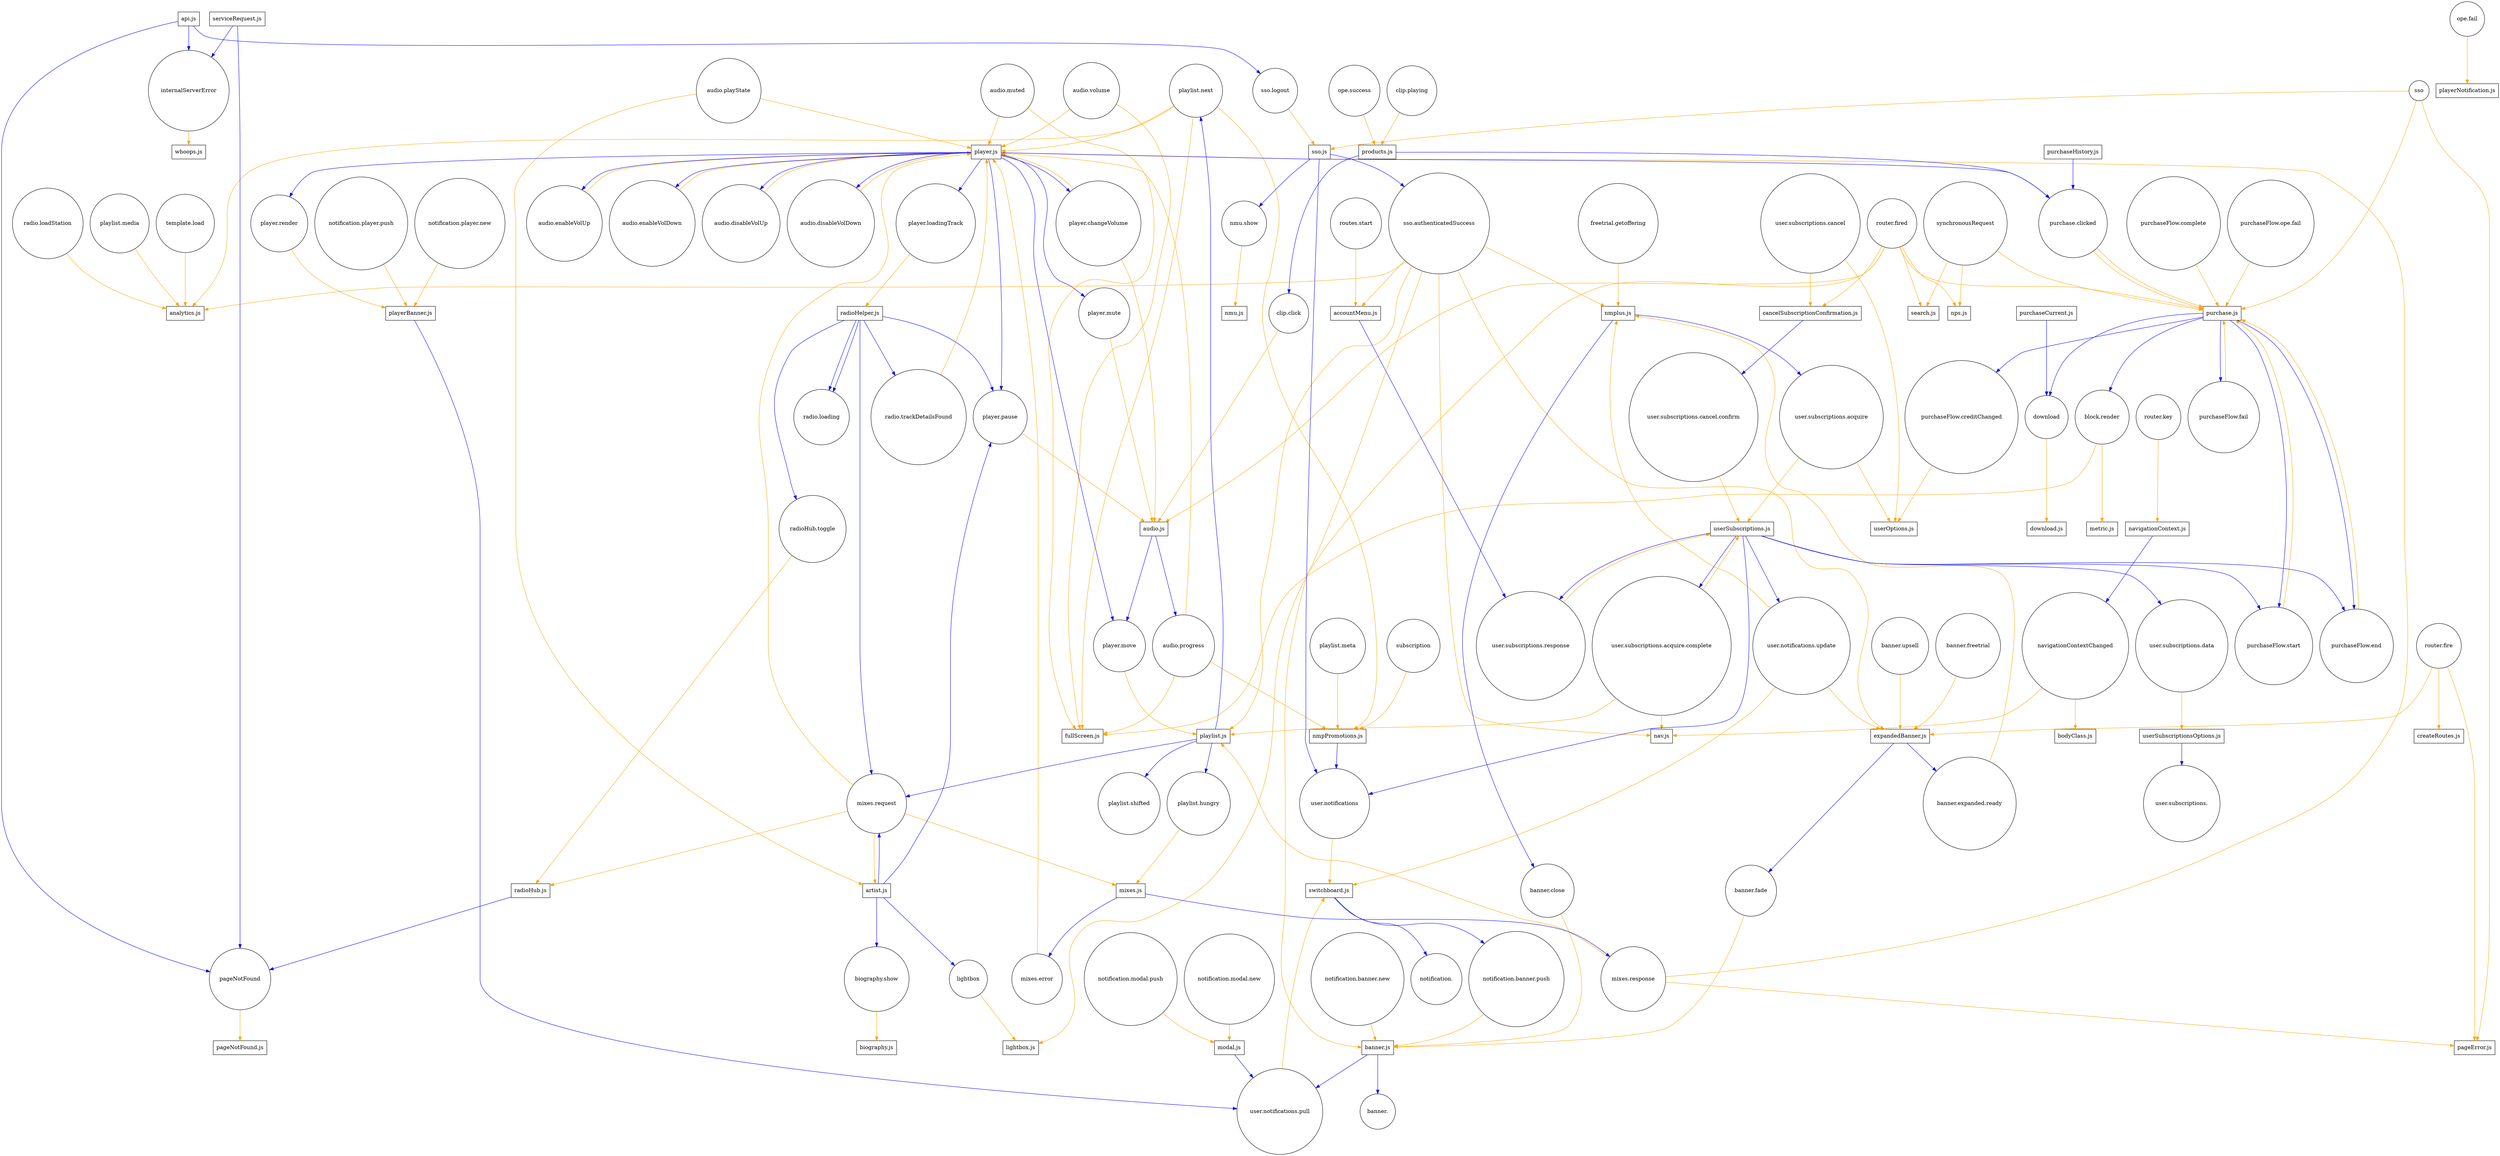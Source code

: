 digraph PubSub{
	"radio.loadStation" [shape=circle]	"player.pause" [shape=circle]	"nmu.show" [shape=circle]	"sso" [shape=circle]	"purchaseFlow.start" [shape=circle]	"user.subscriptions.response" [shape=circle]	"banner." [shape=circle]	"ope.fail" [shape=circle]	"radioHub.toggle" [shape=circle]	"banner.upsell" [shape=circle]	"audio.enableVolUp" [shape=circle]	"purchaseFlow.fail" [shape=circle]	"radio.loading" [shape=circle]	"purchaseFlow.creditChanged" [shape=circle]	"routes.start" [shape=circle]	"biography.show" [shape=circle]	"player.loadingTrack" [shape=circle]	"mixes.error" [shape=circle]	"download" [shape=circle]	"user.subscriptions.cancel" [shape=circle]	"lightbox" [shape=circle]	"navigationContextChanged" [shape=circle]	"mixes.response" [shape=circle]	"player.render" [shape=circle]	"subscription" [shape=circle]	"user.notifications.update" [shape=circle]	"audio.enableVolDown" [shape=circle]	"purchase.clicked" [shape=circle]	"router.key" [shape=circle]	"purchaseFlow.complete" [shape=circle]	"user.subscriptions." [shape=circle]	"user.subscriptions.data" [shape=circle]	"router.fire" [shape=circle]	"playlist.meta" [shape=circle]	"playlist.shifted" [shape=circle]	"purchaseFlow.ope.fail" [shape=circle]	"pageNotFound" [shape=circle]	"player.move" [shape=circle]	"player.mute" [shape=circle]	"notification.modal.push" [shape=circle]	"notification.player.push" [shape=circle]	"clip.playing" [shape=circle]	"notification.banner.push" [shape=circle]	"ope.success" [shape=circle]	"internalServerError" [shape=circle]	"clip.click" [shape=circle]	"user.subscriptions.acquire.complete" [shape=circle]	"freetrial.getoffering" [shape=circle]	"router.fired" [shape=circle]	"audio.muted" [shape=circle]	"block.render" [shape=circle]	"playlist.media" [shape=circle]	"template.load" [shape=circle]	"banner.fade" [shape=circle]	"banner.close" [shape=circle]	"banner.expanded.ready" [shape=circle]	"audio.disableVolUp" [shape=circle]	"audio.volume" [shape=circle]	"playlist.next" [shape=circle]	"sso.authenticatedSuccess" [shape=circle]	"sso.logout" [shape=circle]	"player.changeVolume" [shape=circle]	"audio.playState" [shape=circle]	"user.subscriptions.cancel.confirm" [shape=circle]	"audio.disableVolDown" [shape=circle]	"playlist.hungry" [shape=circle]	"notification." [shape=circle]	"user.notifications.pull" [shape=circle]	"notification.modal.new" [shape=circle]	"notification.player.new" [shape=circle]	"audio.progress" [shape=circle]	"user.subscriptions.acquire" [shape=circle]	"mixes.request" [shape=circle]	"notification.banner.new" [shape=circle]	"user.notifications" [shape=circle]	"banner.freetrial" [shape=circle]	"synchronousRequest" [shape=circle]	"radio.trackDetailsFound" [shape=circle]	"purchaseFlow.end" [shape=circle]	"userOptions.js" [shape=box];
	"purchaseFlow.creditChanged"->"userOptions.js" [color=orange];	"user.subscriptions.acquire"->"userOptions.js" [color=orange];	"user.subscriptions.cancel"->"userOptions.js" [color=orange];	"userSubscriptionsOptions.js" [shape=box];
	"userSubscriptionsOptions.js"->"user.subscriptions." [color=blue];	"user.subscriptions.data"->"userSubscriptionsOptions.js" [color=orange];	"banner.js" [shape=box];
	"banner.js"->"banner." [color=blue];	"banner.js"->"user.notifications.pull" [color=blue];	"notification.banner.new"->"banner.js" [color=orange];	"notification.banner.push"->"banner.js" [color=orange];	"sso.authenticatedSuccess"->"banner.js" [color=orange];	"banner.fade"->"banner.js" [color=orange];	"banner.close"->"banner.js" [color=orange];	"pageNotFound.js" [shape=box];
	"pageNotFound"->"pageNotFound.js" [color=orange];	"products.js" [shape=box];
	"products.js"->"clip.click" [color=blue];	"products.js"->"purchase.clicked" [color=blue];	"ope.success"->"products.js" [color=orange];	"clip.playing"->"products.js" [color=orange];	"nmplus.js" [shape=box];
	"nmplus.js"->"user.subscriptions.acquire" [color=blue];	"nmplus.js"->"banner.close" [color=blue];	"banner.expanded.ready"->"nmplus.js" [color=orange];	"freetrial.getoffering"->"nmplus.js" [color=orange];	"sso.authenticatedSuccess"->"nmplus.js" [color=orange];	"user.notifications.update"->"nmplus.js" [color=orange];	"artist.js" [shape=box];
	"artist.js"->"lightbox" [color=blue];	"artist.js"->"biography.show" [color=blue];	"artist.js"->"mixes.request" [color=blue];	"artist.js"->"player.pause" [color=blue];	"audio.playState"->"artist.js" [color=orange];	"mixes.request"->"artist.js" [color=orange];	"biography.js" [shape=box];
	"biography.show"->"biography.js" [color=orange];	"nav.js" [shape=box];
	"sso.authenticatedSuccess"->"nav.js" [color=orange];	"user.subscriptions.acquire.complete"->"nav.js" [color=orange];	"navigationContextChanged"->"nav.js" [color=orange];	"nps.js" [shape=box];
	"synchronousRequest"->"nps.js" [color=orange];	"router.fired"->"nps.js" [color=orange];	"purchaseHistory.js" [shape=box];
	"purchaseHistory.js"->"purchase.clicked" [color=blue];	"download.js" [shape=box];
	"download"->"download.js" [color=orange];	"metric.js" [shape=box];
	"block.render"->"metric.js" [color=orange];	"serviceRequest.js" [shape=box];
	"serviceRequest.js"->"pageNotFound" [color=blue];	"serviceRequest.js"->"internalServerError" [color=blue];	"accountMenu.js" [shape=box];
	"accountMenu.js"->"user.subscriptions.response" [color=blue];	"routes.start"->"accountMenu.js" [color=orange];	"sso.authenticatedSuccess"->"accountMenu.js" [color=orange];	"cancelSubscriptionConfirmation.js" [shape=box];
	"cancelSubscriptionConfirmation.js"->"user.subscriptions.cancel.confirm" [color=blue];	"user.subscriptions.cancel"->"cancelSubscriptionConfirmation.js" [color=orange];	"router.fired"->"cancelSubscriptionConfirmation.js" [color=orange];	"purchaseCurrent.js" [shape=box];
	"purchaseCurrent.js"->"download" [color=blue];	"search.js" [shape=box];
	"synchronousRequest"->"search.js" [color=orange];	"router.fired"->"search.js" [color=orange];	"fullScreen.js" [shape=box];
	"audio.progress"->"fullScreen.js" [color=orange];	"playlist.next"->"fullScreen.js" [color=orange];	"block.render"->"fullScreen.js" [color=orange];	"audio.volume"->"fullScreen.js" [color=orange];	"audio.muted"->"fullScreen.js" [color=orange];	"purchase.js" [shape=box];
	"purchase.js"->"purchaseFlow.fail" [color=blue];	"purchase.js"->"purchaseFlow.creditChanged" [color=blue];	"purchase.js"->"purchaseFlow.start" [color=blue];	"purchase.js"->"purchaseFlow.end" [color=blue];	"purchase.js"->"download" [color=blue];	"purchase.clicked"->"purchase.js" [color=orange];	"purchaseFlow.complete"->"purchase.js" [color=orange];	"purchaseFlow.ope.fail"->"purchase.js" [color=orange];	"synchronousRequest"->"purchase.js" [color=orange];	"audio.js" [shape=box];
	"audio.js"->"player.move" [color=blue];	"audio.js"->"audio.progress" [color=blue];	"player.pause"->"audio.js" [color=orange];	"player.mute"->"audio.js" [color=orange];	"player.changeVolume"->"audio.js" [color=orange];	"router.fired"->"audio.js" [color=orange];	"clip.click"->"audio.js" [color=orange];	"lightbox.js" [shape=box];
	"lightbox"->"lightbox.js" [color=orange];	"router.fired"->"lightbox.js" [color=orange];	"pageError.js" [shape=box];
	"router.fire"->"pageError.js" [color=orange];	"mixes.response"->"pageError.js" [color=orange];	"sso"->"pageError.js" [color=orange];	"player.js" [shape=box];
	"player.js"->"audio.disableVolUp" [color=blue];	"player.js"->"audio.enableVolDown" [color=blue];	"player.js"->"player.render" [color=blue];	"player.js"->"player.move" [color=blue];	"player.js"->"player.mute" [color=blue];	"player.js"->"player.loadingTrack" [color=blue];	"player.js"->"purchase.clicked" [color=blue];	"player.js"->"audio.enableVolUp" [color=blue];	"player.js"->"player.pause" [color=blue];	"player.js"->"audio.disableVolDown" [color=blue];	"player.js"->"player.changeVolume" [color=blue];	"mixes.request"->"player.js" [color=orange];	"audio.progress"->"player.js" [color=orange];	"audio.muted"->"player.js" [color=orange];	"audio.enableVolUp"->"player.js" [color=orange];	"mixes.error"->"player.js" [color=orange];	"radio.trackDetailsFound"->"player.js" [color=orange];	"audio.volume"->"player.js" [color=orange];	"audio.disableVolUp"->"player.js" [color=orange];	"mixes.response"->"player.js" [color=orange];	"player.changeVolume"->"player.js" [color=orange];	"playlist.next"->"player.js" [color=orange];	"audio.disableVolDown"->"player.js" [color=orange];	"audio.playState"->"player.js" [color=orange];	"audio.enableVolDown"->"player.js" [color=orange];	"playerBanner.js" [shape=box];
	"playerBanner.js"->"user.notifications.pull" [color=blue];	"notification.player.new"->"playerBanner.js" [color=orange];	"notification.player.push"->"playerBanner.js" [color=orange];	"player.render"->"playerBanner.js" [color=orange];	"createRoutes.js" [shape=box];
	"router.fire"->"createRoutes.js" [color=orange];	"playlist.js" [shape=box];
	"playlist.js"->"playlist.next" [color=blue];	"playlist.js"->"playlist.shifted" [color=blue];	"playlist.js"->"playlist.hungry" [color=blue];	"playlist.js"->"mixes.request" [color=blue];	"mixes.response"->"playlist.js" [color=orange];	"player.move"->"playlist.js" [color=orange];	"sso.authenticatedSuccess"->"playlist.js" [color=orange];	"user.subscriptions.acquire.complete"->"playlist.js" [color=orange];	"whoops.js" [shape=box];
	"internalServerError"->"whoops.js" [color=orange];	"navigationContext.js" [shape=box];
	"navigationContext.js"->"navigationContextChanged" [color=blue];	"router.key"->"navigationContext.js" [color=orange];	"userSubscriptions.js" [shape=box];
	"userSubscriptions.js"->"purchaseFlow.start" [color=blue];	"userSubscriptions.js"->"user.subscriptions.acquire.complete" [color=blue];	"userSubscriptions.js"->"purchaseFlow.end" [color=blue];	"userSubscriptions.js"->"user.subscriptions.response" [color=blue];	"userSubscriptions.js"->"user.notifications.update" [color=blue];	"userSubscriptions.js"->"user.notifications" [color=blue];	"userSubscriptions.js"->"user.subscriptions.data" [color=blue];	"user.subscriptions.acquire"->"userSubscriptions.js" [color=orange];	"user.subscriptions.acquire.complete"->"userSubscriptions.js" [color=orange];	"user.subscriptions.cancel.confirm"->"userSubscriptions.js" [color=orange];	"user.subscriptions.response"->"userSubscriptions.js" [color=orange];	"api.js" [shape=box];
	"api.js"->"sso.logout" [color=blue];	"api.js"->"pageNotFound" [color=blue];	"api.js"->"internalServerError" [color=blue];	"switchboard.js" [shape=box];
	"switchboard.js"->"notification." [color=blue];	"switchboard.js"->"notification.banner.push" [color=blue];	"user.notifications"->"switchboard.js" [color=orange];	"user.notifications.pull"->"switchboard.js" [color=orange];	"user.notifications.update"->"switchboard.js" [color=orange];	"nmu.js" [shape=box];
	"nmu.show"->"nmu.js" [color=orange];	"playerNotification.js" [shape=box];
	"ope.fail"->"playerNotification.js" [color=orange];	"radioHub.js" [shape=box];
	"radioHub.js"->"pageNotFound" [color=blue];	"radioHub.toggle"->"radioHub.js" [color=orange];	"mixes.request"->"radioHub.js" [color=orange];	"nmpPromotions.js" [shape=box];
	"nmpPromotions.js"->"user.notifications" [color=blue];	"playlist.meta"->"nmpPromotions.js" [color=orange];	"playlist.next"->"nmpPromotions.js" [color=orange];	"audio.progress"->"nmpPromotions.js" [color=orange];	"subscription"->"nmpPromotions.js" [color=orange];	"radioHelper.js" [shape=box];
	"radioHelper.js"->"radioHub.toggle" [color=blue];	"radioHelper.js"->"radio.loading" [color=blue];	"radioHelper.js"->"radio.loading" [color=blue];	"radioHelper.js"->"player.pause" [color=blue];	"radioHelper.js"->"mixes.request" [color=blue];	"radioHelper.js"->"radio.trackDetailsFound" [color=blue];	"player.loadingTrack"->"radioHelper.js" [color=orange];	"sso.js" [shape=box];
	"sso.js"->"sso.authenticatedSuccess" [color=blue];	"sso.js"->"nmu.show" [color=blue];	"sso.js"->"user.notifications" [color=blue];	"sso"->"sso.js" [color=orange];	"sso.logout"->"sso.js" [color=orange];	"analytics.js" [shape=box];
	"playlist.next"->"analytics.js" [color=orange];	"playlist.media"->"analytics.js" [color=orange];	"radio.loadStation"->"analytics.js" [color=orange];	"template.load"->"analytics.js" [color=orange];	"sso.authenticatedSuccess"->"analytics.js" [color=orange];	"expandedBanner.js" [shape=box];
	"expandedBanner.js"->"banner.expanded.ready" [color=blue];	"expandedBanner.js"->"banner.fade" [color=blue];	"banner.freetrial"->"expandedBanner.js" [color=orange];	"banner.upsell"->"expandedBanner.js" [color=orange];	"sso.authenticatedSuccess"->"expandedBanner.js" [color=orange];	"user.notifications.update"->"expandedBanner.js" [color=orange];	"router.fire"->"expandedBanner.js" [color=orange];	"modal.js" [shape=box];
	"modal.js"->"user.notifications.pull" [color=blue];	"notification.modal.new"->"modal.js" [color=orange];	"notification.modal.push"->"modal.js" [color=orange];	"purchase.js" [shape=box];
	"purchase.js"->"block.render" [color=blue];	"purchaseFlow.start"->"purchase.js" [color=orange];	"purchaseFlow.fail"->"purchase.js" [color=orange];	"purchaseFlow.end"->"purchase.js" [color=orange];	"router.fired"->"purchase.js" [color=orange];	"sso"->"purchase.js" [color=orange];	"purchase.clicked"->"purchase.js" [color=orange];	"bodyClass.js" [shape=box];
	"navigationContextChanged"->"bodyClass.js" [color=orange];	"mixes.js" [shape=box];
	"mixes.js"->"mixes.error" [color=blue];	"mixes.js"->"mixes.response" [color=blue];	"mixes.request"->"mixes.js" [color=orange];	"playlist.hungry"->"mixes.js" [color=orange];}
